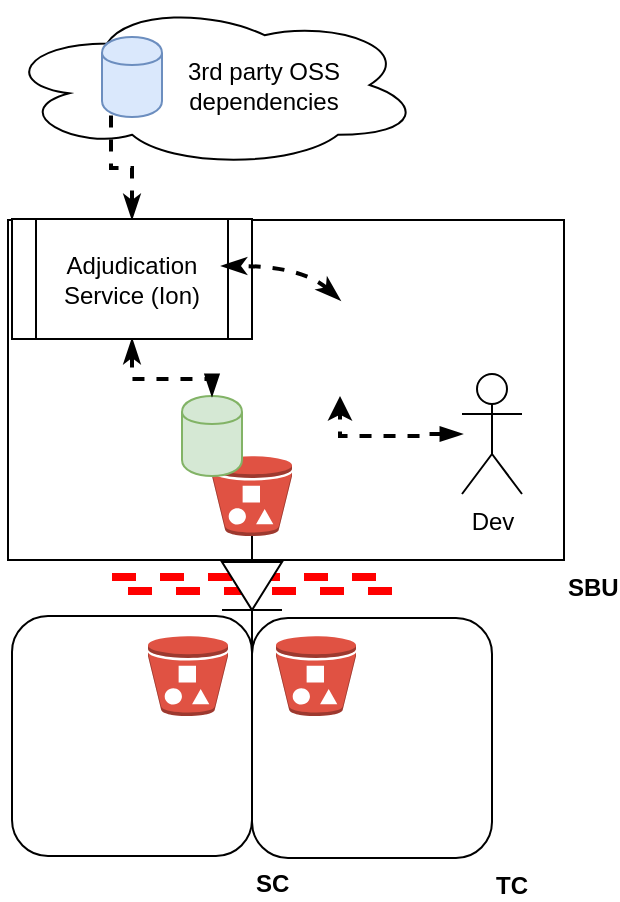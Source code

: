 <mxfile version="10.6.7" type="github"><diagram id="he_JCpT1fk1-X57L8b9t" name="Page-1"><mxGraphModel dx="679" dy="710" grid="1" gridSize="10" guides="1" tooltips="1" connect="1" arrows="1" fold="1" page="1" pageScale="1" pageWidth="850" pageHeight="1100" math="0" shadow="0"><root><mxCell id="0"/><mxCell id="1" parent="0"/><mxCell id="P-m3cbdZnFhjo_BpxQi2-22" value="SC" style="rounded=1;whiteSpace=wrap;html=1;fillColor=none;labelPosition=right;verticalLabelPosition=bottom;align=left;verticalAlign=top;fontStyle=1" vertex="1" parent="1"><mxGeometry x="115" y="455" width="120" height="120" as="geometry"/></mxCell><mxCell id="P-m3cbdZnFhjo_BpxQi2-26" value="&lt;div style=&quot;text-align: right&quot;&gt;TC&lt;/div&gt;" style="rounded=1;whiteSpace=wrap;html=1;fillColor=none;labelPosition=right;verticalLabelPosition=bottom;align=left;verticalAlign=top;fontStyle=1" vertex="1" parent="1"><mxGeometry x="235" y="456" width="120" height="120" as="geometry"/></mxCell><mxCell id="P-m3cbdZnFhjo_BpxQi2-11" value="SBU" style="rounded=0;whiteSpace=wrap;html=1;fillColor=none;horizontal=1;labelPosition=right;verticalLabelPosition=bottom;align=left;verticalAlign=top;fontStyle=1" vertex="1" parent="1"><mxGeometry x="113" y="257" width="278" height="170" as="geometry"/></mxCell><mxCell id="P-m3cbdZnFhjo_BpxQi2-7" value="" style="shape=link;html=1;fillColor=#a20025;strokeColor=#FF0000;strokeWidth=4;dashed=1;" edge="1" parent="1"><mxGeometry width="50" height="50" relative="1" as="geometry"><mxPoint x="165" y="439" as="sourcePoint"/><mxPoint x="305" y="439" as="targetPoint"/><Array as="points"><mxPoint x="235" y="439"/></Array></mxGeometry></mxCell><mxCell id="P-m3cbdZnFhjo_BpxQi2-5" value="" style="pointerEvents=1;fillColor=#000000;verticalLabelPosition=bottom;shadow=0;dashed=0;align=center;fillColor=#ffffff;html=1;verticalAlign=top;strokeWidth=1;shape=mxgraph.electrical.diodes.diode;rotation=90;" vertex="1" parent="1"><mxGeometry x="205" y="425" width="60" height="30" as="geometry"/></mxCell><mxCell id="P-m3cbdZnFhjo_BpxQi2-1" value="" style="ellipse;shape=cloud;whiteSpace=wrap;html=1;" vertex="1" parent="1"><mxGeometry x="110" y="148" width="210" height="83" as="geometry"/></mxCell><mxCell id="P-m3cbdZnFhjo_BpxQi2-4" value="" style="outlineConnect=0;dashed=0;verticalLabelPosition=bottom;verticalAlign=top;align=center;html=1;shape=mxgraph.aws3.bucket_with_objects;fillColor=#E05243;gradientColor=none;" vertex="1" parent="1"><mxGeometry x="215" y="375" width="40" height="40" as="geometry"/></mxCell><mxCell id="P-m3cbdZnFhjo_BpxQi2-6" value="" style="outlineConnect=0;dashed=0;verticalLabelPosition=bottom;verticalAlign=top;align=center;html=1;shape=mxgraph.aws3.bucket_with_objects;fillColor=#E05243;gradientColor=none;" vertex="1" parent="1"><mxGeometry x="183" y="465" width="40" height="40" as="geometry"/></mxCell><mxCell id="Ma13fL0P6aowLb3qHOKL-2" value="" style="shape=cylinder;whiteSpace=wrap;html=1;boundedLbl=1;backgroundOutline=1;fillColor=#d5e8d4;strokeColor=#82b366;" parent="1" vertex="1"><mxGeometry x="200" y="345" width="30" height="40" as="geometry"/></mxCell><mxCell id="P-m3cbdZnFhjo_BpxQi2-34" style="edgeStyle=orthogonalEdgeStyle;rounded=0;orthogonalLoop=1;jettySize=auto;html=1;dashed=1;startArrow=classicThin;startFill=1;strokeColor=#000000;strokeWidth=2;endArrow=blockThin;endFill=1;" edge="1" parent="1" source="P-m3cbdZnFhjo_BpxQi2-8" target="Ma13fL0P6aowLb3qHOKL-2"><mxGeometry relative="1" as="geometry"/></mxCell><mxCell id="P-m3cbdZnFhjo_BpxQi2-37" style="edgeStyle=orthogonalEdgeStyle;rounded=0;orthogonalLoop=1;jettySize=auto;html=1;entryX=0.15;entryY=0.95;entryDx=0;entryDy=0;entryPerimeter=0;dashed=1;startArrow=classicThin;startFill=1;endArrow=none;endFill=0;strokeColor=#000000;strokeWidth=2;" edge="1" parent="1" source="P-m3cbdZnFhjo_BpxQi2-8" target="P-m3cbdZnFhjo_BpxQi2-36"><mxGeometry relative="1" as="geometry"/></mxCell><mxCell id="P-m3cbdZnFhjo_BpxQi2-8" value="Adjudication Service (Ion)" style="shape=process;whiteSpace=wrap;html=1;backgroundOutline=1;" vertex="1" parent="1"><mxGeometry x="115" y="256.5" width="120" height="60" as="geometry"/></mxCell><mxCell id="P-m3cbdZnFhjo_BpxQi2-19" value="" style="outlineConnect=0;dashed=0;verticalLabelPosition=bottom;verticalAlign=top;align=center;html=1;shape=mxgraph.aws3.bucket_with_objects;fillColor=#E05243;gradientColor=none;" vertex="1" parent="1"><mxGeometry x="247" y="465" width="40" height="40" as="geometry"/></mxCell><mxCell id="P-m3cbdZnFhjo_BpxQi2-33" style="edgeStyle=orthogonalEdgeStyle;rounded=0;orthogonalLoop=1;jettySize=auto;html=1;entryX=0.5;entryY=1;entryDx=0;entryDy=0;dashed=1;startArrow=blockThin;startFill=1;strokeColor=#000000;strokeWidth=2;" edge="1" parent="1" source="P-m3cbdZnFhjo_BpxQi2-13" target="P-m3cbdZnFhjo_BpxQi2-18"><mxGeometry relative="1" as="geometry"/></mxCell><mxCell id="P-m3cbdZnFhjo_BpxQi2-13" value="Dev&lt;br&gt;" style="shape=umlActor;verticalLabelPosition=bottom;labelBackgroundColor=#ffffff;verticalAlign=top;html=1;outlineConnect=0;fillColor=none;" vertex="1" parent="1"><mxGeometry x="340" y="334" width="30" height="60" as="geometry"/></mxCell><mxCell id="P-m3cbdZnFhjo_BpxQi2-18" value="" style="shape=image;html=1;verticalAlign=top;verticalLabelPosition=bottom;labelBackgroundColor=#ffffff;imageAspect=0;aspect=fixed;image=https://cdn2.iconfinder.com/data/icons/atrous/512/command_line_prompt_shell-128.png;fillColor=none;direction=south;rotation=-90;" vertex="1" parent="1"><mxGeometry x="255" y="297" width="48" height="48" as="geometry"/></mxCell><mxCell id="P-m3cbdZnFhjo_BpxQi2-30" value="" style="curved=1;endArrow=classicThin;html=1;dashed=1;strokeColor=#000000;strokeWidth=2;exitX=0.5;exitY=0;exitDx=0;exitDy=0;startArrow=classicThin;startFill=1;endFill=1;" edge="1" parent="1" source="P-m3cbdZnFhjo_BpxQi2-18"><mxGeometry width="50" height="50" relative="1" as="geometry"><mxPoint x="220" y="330" as="sourcePoint"/><mxPoint x="220" y="280" as="targetPoint"/><Array as="points"><mxPoint x="260" y="280"/><mxPoint x="220" y="280"/></Array></mxGeometry></mxCell><mxCell id="P-m3cbdZnFhjo_BpxQi2-36" value="" style="shape=cylinder;whiteSpace=wrap;html=1;boundedLbl=1;backgroundOutline=1;fillColor=#dae8fc;strokeColor=#6c8ebf;" vertex="1" parent="1"><mxGeometry x="160" y="165.5" width="30" height="40" as="geometry"/></mxCell><mxCell id="P-m3cbdZnFhjo_BpxQi2-39" value="3rd party OSS dependencies" style="text;html=1;strokeColor=none;fillColor=none;align=center;verticalAlign=middle;whiteSpace=wrap;rounded=0;" vertex="1" parent="1"><mxGeometry x="191" y="179.5" width="100" height="20" as="geometry"/></mxCell></root></mxGraphModel></diagram></mxfile>
